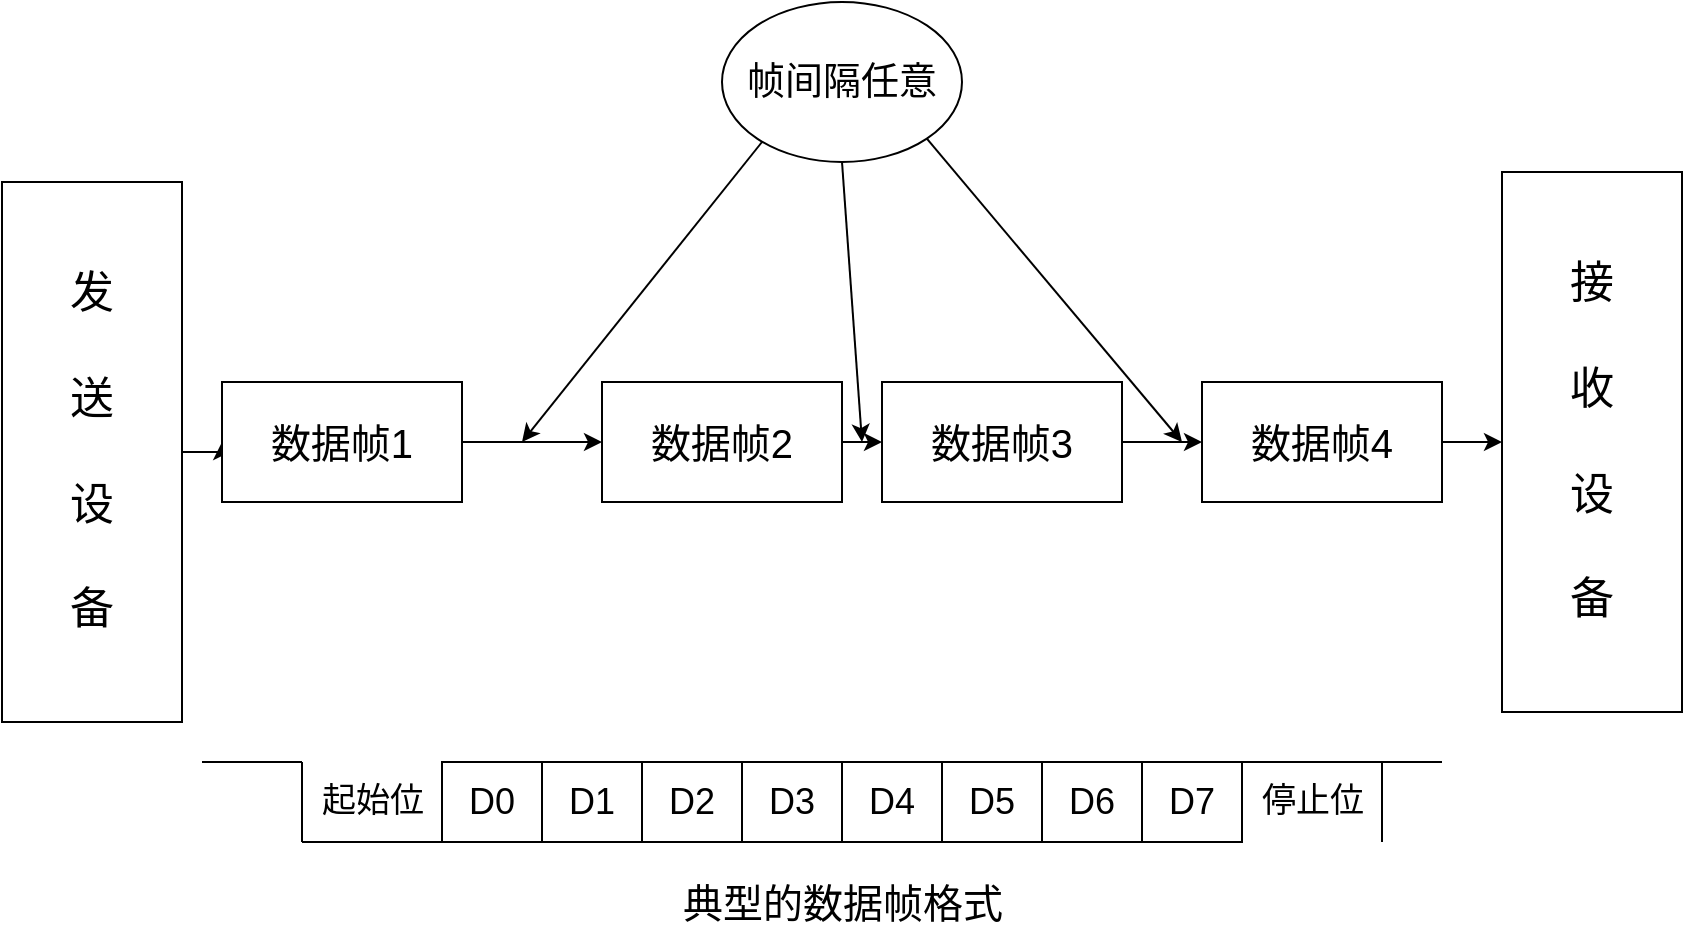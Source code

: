 <mxfile version="13.6.10" type="device"><diagram id="vo3UvijjHGR678S4V_tm" name="Page-1"><mxGraphModel dx="1422" dy="762" grid="1" gridSize="10" guides="1" tooltips="1" connect="1" arrows="1" fold="1" page="1" pageScale="1" pageWidth="1169" pageHeight="1654" math="0" shadow="0"><root><mxCell id="0"/><mxCell id="1" parent="0"/><mxCell id="VYc5t42QOKLyJ4ExLumM-6" value="" style="edgeStyle=orthogonalEdgeStyle;rounded=0;orthogonalLoop=1;jettySize=auto;html=1;" edge="1" parent="1" source="VYc5t42QOKLyJ4ExLumM-1" target="VYc5t42QOKLyJ4ExLumM-2"><mxGeometry relative="1" as="geometry"/></mxCell><mxCell id="VYc5t42QOKLyJ4ExLumM-1" value="&lt;font style=&quot;font-size: 22px&quot;&gt;发&lt;br&gt;&lt;br&gt;送&lt;br&gt;&lt;br&gt;设&lt;br&gt;&lt;br&gt;备&lt;/font&gt;" style="rounded=0;whiteSpace=wrap;html=1;" vertex="1" parent="1"><mxGeometry x="120" y="250" width="90" height="270" as="geometry"/></mxCell><mxCell id="VYc5t42QOKLyJ4ExLumM-7" value="" style="edgeStyle=orthogonalEdgeStyle;rounded=0;orthogonalLoop=1;jettySize=auto;html=1;" edge="1" parent="1" source="VYc5t42QOKLyJ4ExLumM-2" target="VYc5t42QOKLyJ4ExLumM-3"><mxGeometry relative="1" as="geometry"/></mxCell><mxCell id="VYc5t42QOKLyJ4ExLumM-2" value="&lt;font style=&quot;font-size: 20px&quot;&gt;数据帧1&lt;/font&gt;" style="rounded=0;whiteSpace=wrap;html=1;" vertex="1" parent="1"><mxGeometry x="230" y="350" width="120" height="60" as="geometry"/></mxCell><mxCell id="VYc5t42QOKLyJ4ExLumM-8" style="edgeStyle=orthogonalEdgeStyle;rounded=0;orthogonalLoop=1;jettySize=auto;html=1;exitX=1;exitY=0.5;exitDx=0;exitDy=0;entryX=0;entryY=0.5;entryDx=0;entryDy=0;" edge="1" parent="1" source="VYc5t42QOKLyJ4ExLumM-3" target="VYc5t42QOKLyJ4ExLumM-4"><mxGeometry relative="1" as="geometry"/></mxCell><mxCell id="VYc5t42QOKLyJ4ExLumM-3" value="&lt;font style=&quot;font-size: 20px&quot;&gt;数据帧2&lt;/font&gt;" style="rounded=0;whiteSpace=wrap;html=1;" vertex="1" parent="1"><mxGeometry x="420" y="350" width="120" height="60" as="geometry"/></mxCell><mxCell id="VYc5t42QOKLyJ4ExLumM-9" value="" style="edgeStyle=orthogonalEdgeStyle;rounded=0;orthogonalLoop=1;jettySize=auto;html=1;" edge="1" parent="1" source="VYc5t42QOKLyJ4ExLumM-4" target="VYc5t42QOKLyJ4ExLumM-5"><mxGeometry relative="1" as="geometry"/></mxCell><mxCell id="VYc5t42QOKLyJ4ExLumM-4" value="&lt;font style=&quot;font-size: 20px&quot;&gt;数据帧3&lt;/font&gt;" style="rounded=0;whiteSpace=wrap;html=1;" vertex="1" parent="1"><mxGeometry x="560" y="350" width="120" height="60" as="geometry"/></mxCell><mxCell id="VYc5t42QOKLyJ4ExLumM-11" value="" style="edgeStyle=orthogonalEdgeStyle;rounded=0;orthogonalLoop=1;jettySize=auto;html=1;" edge="1" parent="1" source="VYc5t42QOKLyJ4ExLumM-5" target="VYc5t42QOKLyJ4ExLumM-10"><mxGeometry relative="1" as="geometry"/></mxCell><mxCell id="VYc5t42QOKLyJ4ExLumM-5" value="&lt;font style=&quot;font-size: 20px&quot;&gt;数据帧4&lt;/font&gt;" style="rounded=0;whiteSpace=wrap;html=1;" vertex="1" parent="1"><mxGeometry x="720" y="350" width="120" height="60" as="geometry"/></mxCell><mxCell id="VYc5t42QOKLyJ4ExLumM-10" value="&lt;font style=&quot;font-size: 22px&quot;&gt;接&lt;br&gt;&lt;br&gt;收&lt;br&gt;&lt;br&gt;设&lt;br&gt;&lt;br&gt;备&lt;/font&gt;" style="rounded=0;whiteSpace=wrap;html=1;" vertex="1" parent="1"><mxGeometry x="870" y="245" width="90" height="270" as="geometry"/></mxCell><mxCell id="VYc5t42QOKLyJ4ExLumM-12" value="&lt;font style=&quot;font-size: 19px&quot;&gt;帧间隔任意&lt;/font&gt;" style="ellipse;whiteSpace=wrap;html=1;" vertex="1" parent="1"><mxGeometry x="480" y="160" width="120" height="80" as="geometry"/></mxCell><mxCell id="VYc5t42QOKLyJ4ExLumM-15" value="" style="endArrow=classic;html=1;" edge="1" parent="1"><mxGeometry width="50" height="50" relative="1" as="geometry"><mxPoint x="500" y="230" as="sourcePoint"/><mxPoint x="380" y="380" as="targetPoint"/></mxGeometry></mxCell><mxCell id="VYc5t42QOKLyJ4ExLumM-16" value="" style="endArrow=classic;html=1;" edge="1" parent="1"><mxGeometry width="50" height="50" relative="1" as="geometry"><mxPoint x="540" y="240" as="sourcePoint"/><mxPoint x="550" y="380" as="targetPoint"/></mxGeometry></mxCell><mxCell id="VYc5t42QOKLyJ4ExLumM-17" value="" style="endArrow=classic;html=1;exitX=1;exitY=1;exitDx=0;exitDy=0;" edge="1" parent="1" source="VYc5t42QOKLyJ4ExLumM-12"><mxGeometry width="50" height="50" relative="1" as="geometry"><mxPoint x="585" y="225" as="sourcePoint"/><mxPoint x="710" y="380" as="targetPoint"/></mxGeometry></mxCell><mxCell id="VYc5t42QOKLyJ4ExLumM-18" value="&lt;font style=&quot;font-size: 18px&quot;&gt;D0&lt;/font&gt;" style="rounded=0;whiteSpace=wrap;html=1;" vertex="1" parent="1"><mxGeometry x="340" y="540" width="50" height="40" as="geometry"/></mxCell><mxCell id="VYc5t42QOKLyJ4ExLumM-19" value="&lt;font style=&quot;font-size: 18px&quot;&gt;D1&lt;br&gt;&lt;/font&gt;" style="rounded=0;whiteSpace=wrap;html=1;" vertex="1" parent="1"><mxGeometry x="390" y="540" width="50" height="40" as="geometry"/></mxCell><mxCell id="VYc5t42QOKLyJ4ExLumM-20" value="&lt;font style=&quot;font-size: 18px&quot;&gt;D2&lt;br&gt;&lt;/font&gt;" style="rounded=0;whiteSpace=wrap;html=1;" vertex="1" parent="1"><mxGeometry x="440" y="540" width="50" height="40" as="geometry"/></mxCell><mxCell id="VYc5t42QOKLyJ4ExLumM-21" value="&lt;font style=&quot;font-size: 18px&quot;&gt;D3&lt;/font&gt;" style="rounded=0;whiteSpace=wrap;html=1;" vertex="1" parent="1"><mxGeometry x="490" y="540" width="50" height="40" as="geometry"/></mxCell><mxCell id="VYc5t42QOKLyJ4ExLumM-22" value="&lt;font style=&quot;font-size: 18px&quot;&gt;D4&lt;/font&gt;" style="rounded=0;whiteSpace=wrap;html=1;" vertex="1" parent="1"><mxGeometry x="540" y="540" width="50" height="40" as="geometry"/></mxCell><mxCell id="VYc5t42QOKLyJ4ExLumM-23" value="&lt;font style=&quot;font-size: 18px&quot;&gt;D5&lt;/font&gt;" style="rounded=0;whiteSpace=wrap;html=1;" vertex="1" parent="1"><mxGeometry x="590" y="540" width="50" height="40" as="geometry"/></mxCell><mxCell id="VYc5t42QOKLyJ4ExLumM-24" value="&lt;font style=&quot;font-size: 18px&quot;&gt;D6&lt;/font&gt;" style="rounded=0;whiteSpace=wrap;html=1;" vertex="1" parent="1"><mxGeometry x="640" y="540" width="50" height="40" as="geometry"/></mxCell><mxCell id="VYc5t42QOKLyJ4ExLumM-25" value="&lt;font style=&quot;font-size: 18px&quot;&gt;D7&lt;/font&gt;" style="rounded=0;whiteSpace=wrap;html=1;" vertex="1" parent="1"><mxGeometry x="690" y="540" width="50" height="40" as="geometry"/></mxCell><mxCell id="VYc5t42QOKLyJ4ExLumM-26" value="" style="endArrow=none;html=1;" edge="1" parent="1"><mxGeometry width="50" height="50" relative="1" as="geometry"><mxPoint x="740" y="540" as="sourcePoint"/><mxPoint x="840" y="540" as="targetPoint"/></mxGeometry></mxCell><mxCell id="VYc5t42QOKLyJ4ExLumM-27" value="&lt;font style=&quot;font-size: 17px&quot;&gt;停止位&lt;/font&gt;" style="text;html=1;align=center;verticalAlign=middle;resizable=0;points=[];autosize=1;" vertex="1" parent="1"><mxGeometry x="740" y="550" width="70" height="20" as="geometry"/></mxCell><mxCell id="VYc5t42QOKLyJ4ExLumM-28" value="" style="endArrow=none;html=1;" edge="1" parent="1"><mxGeometry width="50" height="50" relative="1" as="geometry"><mxPoint x="810" y="540" as="sourcePoint"/><mxPoint x="810" y="580" as="targetPoint"/></mxGeometry></mxCell><mxCell id="VYc5t42QOKLyJ4ExLumM-29" value="" style="endArrow=none;html=1;" edge="1" parent="1"><mxGeometry width="50" height="50" relative="1" as="geometry"><mxPoint x="270" y="580" as="sourcePoint"/><mxPoint x="340" y="580" as="targetPoint"/></mxGeometry></mxCell><mxCell id="VYc5t42QOKLyJ4ExLumM-30" value="&lt;font style=&quot;font-size: 17px&quot;&gt;起始位&lt;/font&gt;" style="text;html=1;align=center;verticalAlign=middle;resizable=0;points=[];autosize=1;" vertex="1" parent="1"><mxGeometry x="270" y="550" width="70" height="20" as="geometry"/></mxCell><mxCell id="VYc5t42QOKLyJ4ExLumM-31" value="" style="endArrow=none;html=1;" edge="1" parent="1"><mxGeometry width="50" height="50" relative="1" as="geometry"><mxPoint x="270" y="580" as="sourcePoint"/><mxPoint x="270" y="540" as="targetPoint"/></mxGeometry></mxCell><mxCell id="VYc5t42QOKLyJ4ExLumM-32" value="" style="endArrow=none;html=1;" edge="1" parent="1"><mxGeometry width="50" height="50" relative="1" as="geometry"><mxPoint x="270" y="540" as="sourcePoint"/><mxPoint x="220" y="540" as="targetPoint"/></mxGeometry></mxCell><mxCell id="VYc5t42QOKLyJ4ExLumM-33" value="&lt;font style=&quot;font-size: 20px&quot;&gt;典型的数据帧格式&lt;/font&gt;" style="text;html=1;align=center;verticalAlign=middle;resizable=0;points=[];autosize=1;" vertex="1" parent="1"><mxGeometry x="450" y="600" width="180" height="20" as="geometry"/></mxCell></root></mxGraphModel></diagram></mxfile>